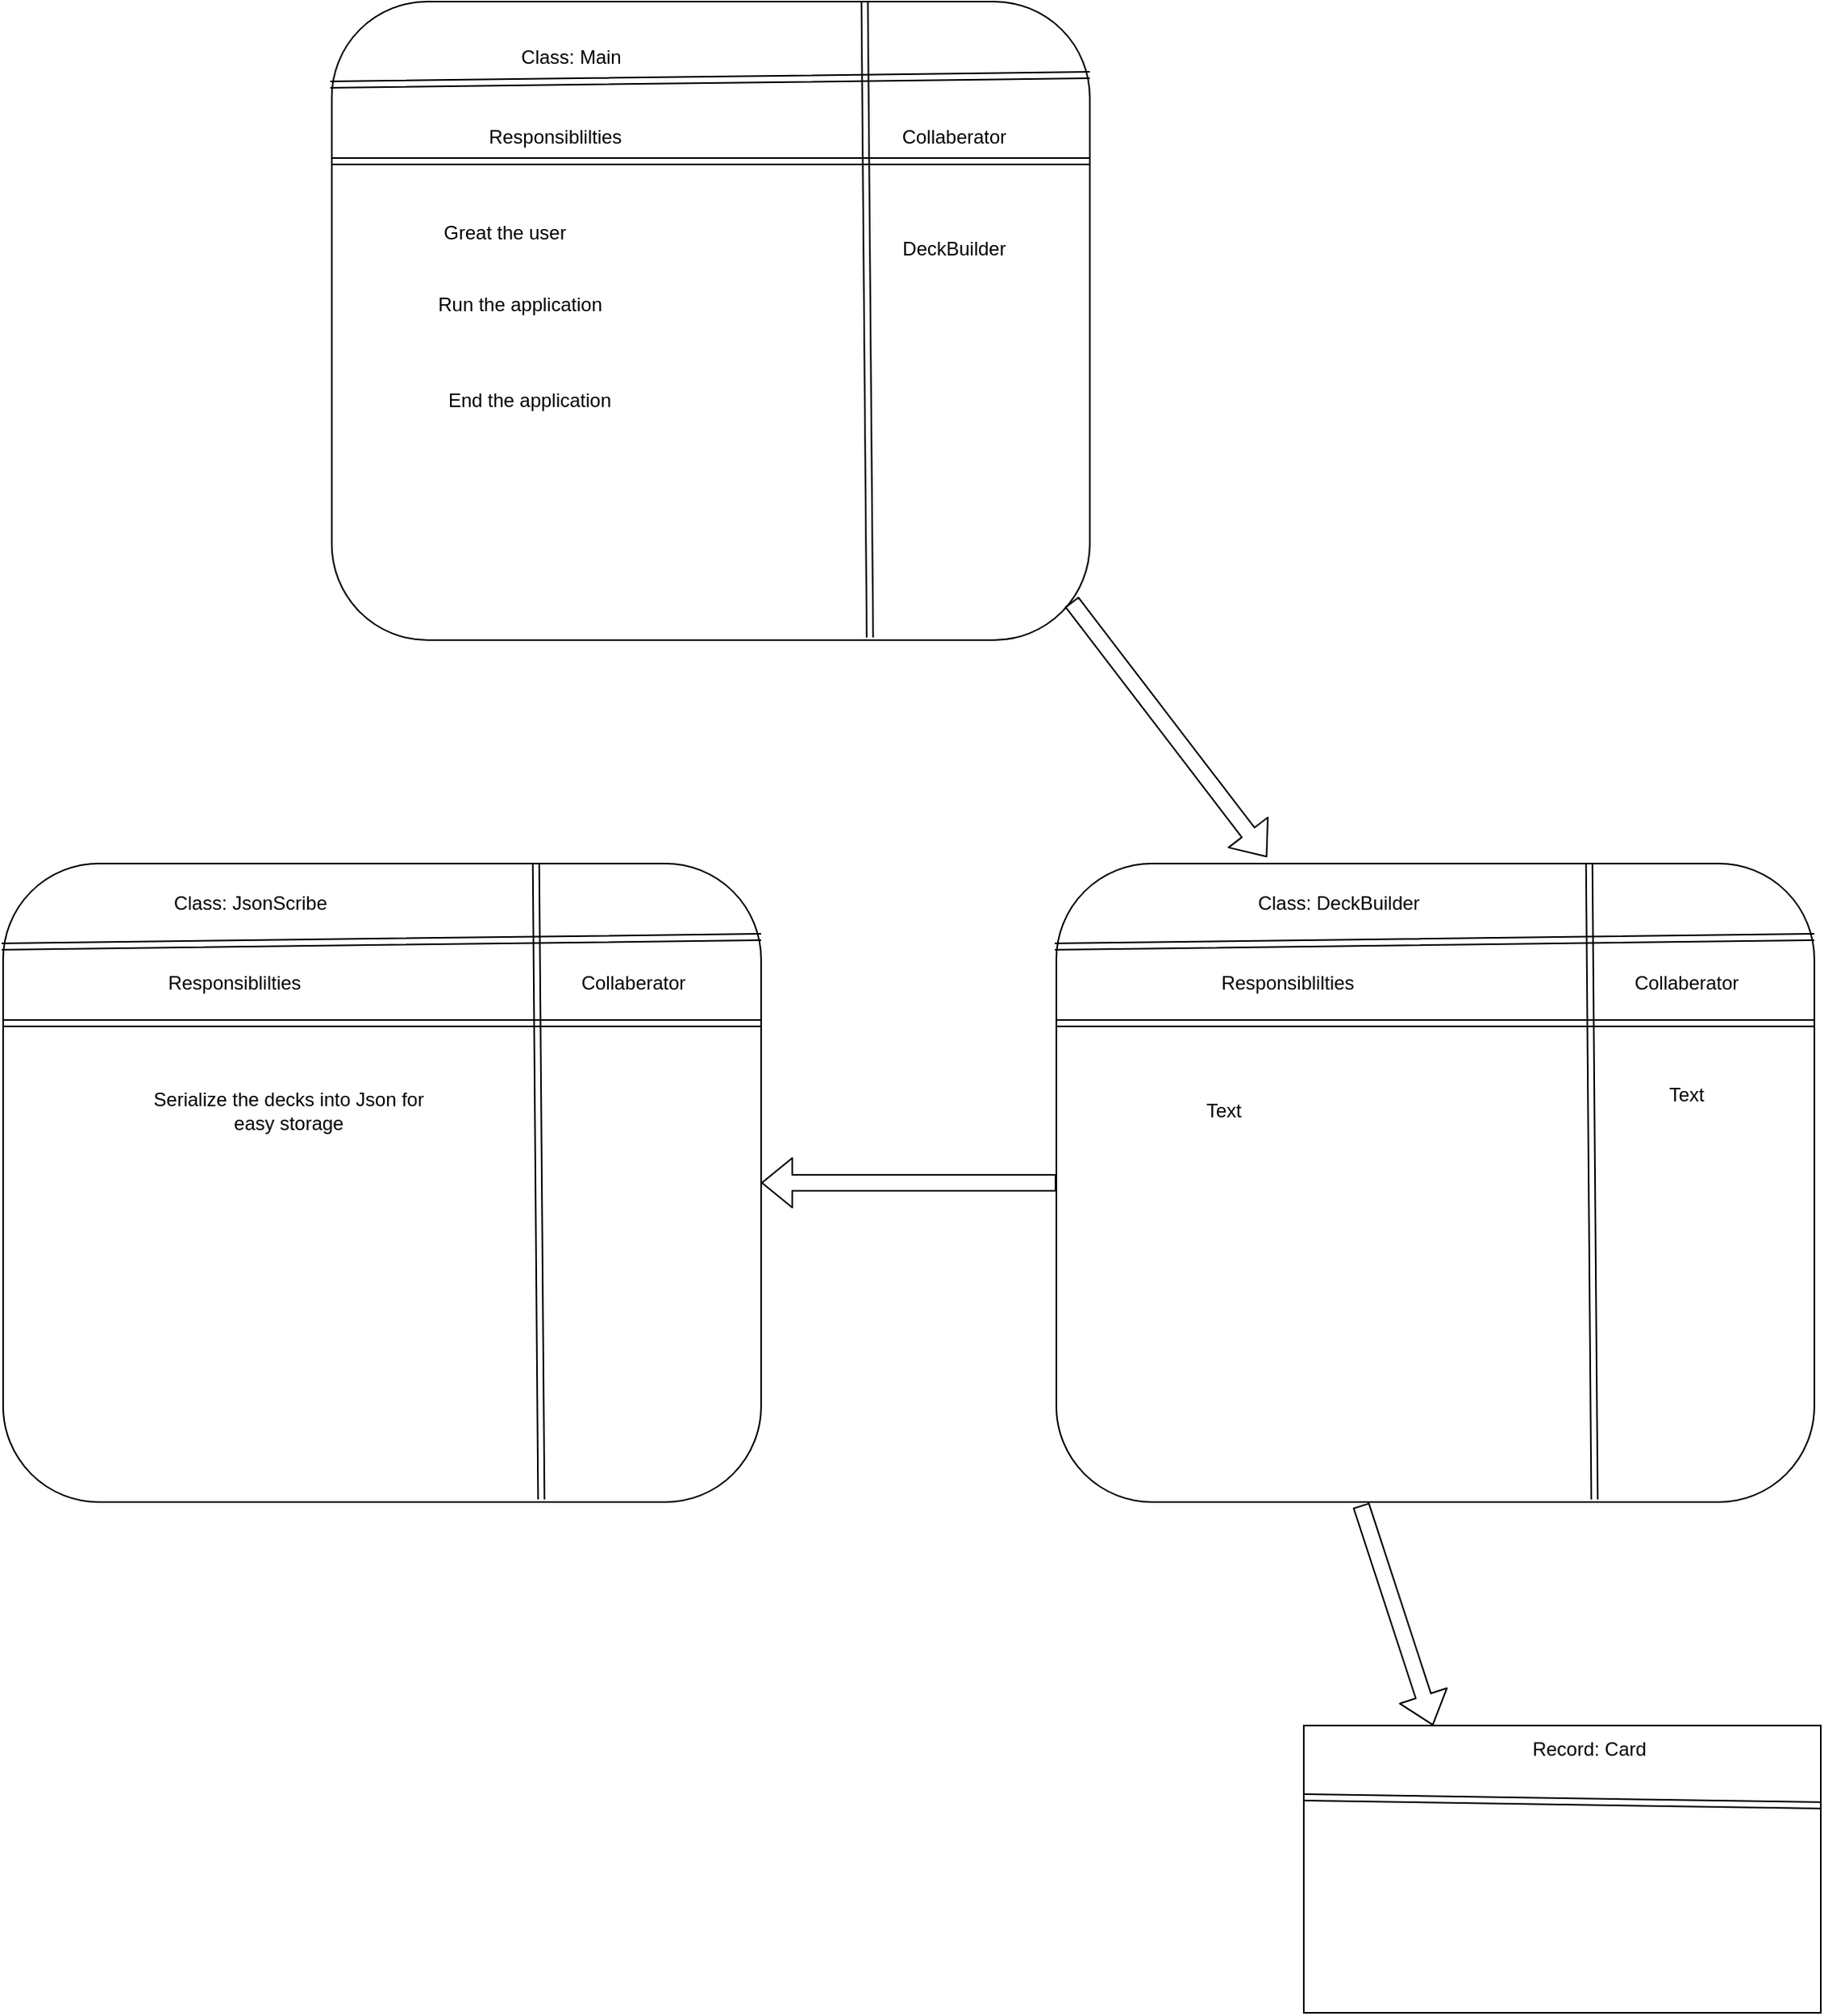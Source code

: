 <mxfile>
    <diagram id="VxAjxtcHLlGStrnzNrc-" name="Page-1">
        <mxGraphModel dx="2056" dy="2051" grid="1" gridSize="10" guides="1" tooltips="1" connect="1" arrows="1" fold="1" page="1" pageScale="1" pageWidth="850" pageHeight="1100" math="0" shadow="0">
            <root>
                <mxCell id="0"/>
                <mxCell id="1" parent="0"/>
                <mxCell id="8" value="" style="rounded=1;whiteSpace=wrap;html=1;" vertex="1" parent="1">
                    <mxGeometry x="26.9" y="-180" width="475" height="400" as="geometry"/>
                </mxCell>
                <mxCell id="10" value="" style="shape=link;html=1;exitX=0;exitY=0.25;exitDx=0;exitDy=0;entryX=1;entryY=0.25;entryDx=0;entryDy=0;" edge="1" parent="1" source="8" target="8">
                    <mxGeometry width="100" relative="1" as="geometry">
                        <mxPoint x="-23.1" y="-30" as="sourcePoint"/>
                        <mxPoint x="76.9" y="-30" as="targetPoint"/>
                    </mxGeometry>
                </mxCell>
                <mxCell id="11" value="" style="shape=link;html=1;entryX=0.71;entryY=0.996;entryDx=0;entryDy=0;entryPerimeter=0;exitX=0.703;exitY=0;exitDx=0;exitDy=0;exitPerimeter=0;" edge="1" parent="1" source="8" target="8">
                    <mxGeometry width="100" relative="1" as="geometry">
                        <mxPoint x="86.9" y="-70" as="sourcePoint"/>
                        <mxPoint x="136.9" y="30" as="targetPoint"/>
                    </mxGeometry>
                </mxCell>
                <mxCell id="12" value="Class: Main" style="text;html=1;strokeColor=none;fillColor=none;align=center;verticalAlign=middle;whiteSpace=wrap;rounded=0;" vertex="1" parent="1">
                    <mxGeometry x="126.9" y="-160" width="100" height="30" as="geometry"/>
                </mxCell>
                <mxCell id="13" value="DeckBuilder" style="text;html=1;strokeColor=none;fillColor=none;align=center;verticalAlign=middle;whiteSpace=wrap;rounded=0;" vertex="1" parent="1">
                    <mxGeometry x="386.9" y="-40" width="60" height="30" as="geometry"/>
                </mxCell>
                <mxCell id="14" value="Great the user" style="text;html=1;strokeColor=none;fillColor=none;align=center;verticalAlign=middle;whiteSpace=wrap;rounded=0;" vertex="1" parent="1">
                    <mxGeometry x="85.95" y="-50" width="99.05" height="30" as="geometry"/>
                </mxCell>
                <mxCell id="15" value="Collaberator" style="text;html=1;strokeColor=none;fillColor=none;align=center;verticalAlign=middle;whiteSpace=wrap;rounded=0;" vertex="1" parent="1">
                    <mxGeometry x="386.9" y="-110" width="60" height="30" as="geometry"/>
                </mxCell>
                <mxCell id="16" value="" style="shape=link;html=1;exitX=-0.002;exitY=0.13;exitDx=0;exitDy=0;exitPerimeter=0;entryX=1;entryY=0.115;entryDx=0;entryDy=0;entryPerimeter=0;" edge="1" parent="1" source="8" target="8">
                    <mxGeometry width="100" relative="1" as="geometry">
                        <mxPoint x="106.9" y="-150" as="sourcePoint"/>
                        <mxPoint x="206.9" y="-150" as="targetPoint"/>
                    </mxGeometry>
                </mxCell>
                <mxCell id="17" value="Responsiblilties" style="text;html=1;strokeColor=none;fillColor=none;align=center;verticalAlign=middle;whiteSpace=wrap;rounded=0;" vertex="1" parent="1">
                    <mxGeometry x="136.9" y="-110" width="60" height="30" as="geometry"/>
                </mxCell>
                <mxCell id="18" value="" style="rounded=1;whiteSpace=wrap;html=1;" vertex="1" parent="1">
                    <mxGeometry x="-179.05" y="360" width="475" height="400" as="geometry"/>
                </mxCell>
                <mxCell id="19" value="" style="shape=link;html=1;exitX=0;exitY=0.25;exitDx=0;exitDy=0;entryX=1;entryY=0.25;entryDx=0;entryDy=0;" edge="1" parent="1" source="18" target="18">
                    <mxGeometry width="100" relative="1" as="geometry">
                        <mxPoint x="-224.05" y="500" as="sourcePoint"/>
                        <mxPoint x="-124.05" y="500" as="targetPoint"/>
                    </mxGeometry>
                </mxCell>
                <mxCell id="20" value="" style="shape=link;html=1;entryX=0.71;entryY=0.996;entryDx=0;entryDy=0;entryPerimeter=0;exitX=0.703;exitY=0;exitDx=0;exitDy=0;exitPerimeter=0;" edge="1" parent="1" source="18" target="18">
                    <mxGeometry width="100" relative="1" as="geometry">
                        <mxPoint x="-114.05" y="460" as="sourcePoint"/>
                        <mxPoint x="-64.05" y="560" as="targetPoint"/>
                    </mxGeometry>
                </mxCell>
                <mxCell id="21" value="Class: JsonScribe" style="text;html=1;strokeColor=none;fillColor=none;align=center;verticalAlign=middle;whiteSpace=wrap;rounded=0;" vertex="1" parent="1">
                    <mxGeometry x="-74.05" y="370" width="100" height="30" as="geometry"/>
                </mxCell>
                <mxCell id="23" value="Serialize the decks into Json for easy storage" style="text;html=1;strokeColor=none;fillColor=none;align=center;verticalAlign=middle;whiteSpace=wrap;rounded=0;" vertex="1" parent="1">
                    <mxGeometry x="-100" y="500" width="200" height="30" as="geometry"/>
                </mxCell>
                <mxCell id="24" value="Collaberator" style="text;html=1;strokeColor=none;fillColor=none;align=center;verticalAlign=middle;whiteSpace=wrap;rounded=0;" vertex="1" parent="1">
                    <mxGeometry x="185.95" y="420" width="60" height="30" as="geometry"/>
                </mxCell>
                <mxCell id="25" value="" style="shape=link;html=1;exitX=-0.002;exitY=0.13;exitDx=0;exitDy=0;exitPerimeter=0;entryX=1;entryY=0.115;entryDx=0;entryDy=0;entryPerimeter=0;" edge="1" parent="1" source="18" target="18">
                    <mxGeometry width="100" relative="1" as="geometry">
                        <mxPoint x="-94.05" y="380" as="sourcePoint"/>
                        <mxPoint x="5.95" y="380" as="targetPoint"/>
                    </mxGeometry>
                </mxCell>
                <mxCell id="26" value="Responsiblilties" style="text;html=1;strokeColor=none;fillColor=none;align=center;verticalAlign=middle;whiteSpace=wrap;rounded=0;" vertex="1" parent="1">
                    <mxGeometry x="-64.05" y="420" width="60" height="30" as="geometry"/>
                </mxCell>
                <mxCell id="27" value="" style="rounded=1;whiteSpace=wrap;html=1;" vertex="1" parent="1">
                    <mxGeometry x="480.95" y="360" width="475" height="400" as="geometry"/>
                </mxCell>
                <mxCell id="28" value="" style="shape=link;html=1;exitX=0;exitY=0.25;exitDx=0;exitDy=0;entryX=1;entryY=0.25;entryDx=0;entryDy=0;" edge="1" parent="1" source="27" target="27">
                    <mxGeometry width="100" relative="1" as="geometry">
                        <mxPoint x="435.95" y="500" as="sourcePoint"/>
                        <mxPoint x="535.95" y="500" as="targetPoint"/>
                    </mxGeometry>
                </mxCell>
                <mxCell id="29" value="" style="shape=link;html=1;entryX=0.71;entryY=0.996;entryDx=0;entryDy=0;entryPerimeter=0;exitX=0.703;exitY=0;exitDx=0;exitDy=0;exitPerimeter=0;" edge="1" parent="1" source="27" target="27">
                    <mxGeometry width="100" relative="1" as="geometry">
                        <mxPoint x="545.95" y="460" as="sourcePoint"/>
                        <mxPoint x="595.95" y="560" as="targetPoint"/>
                    </mxGeometry>
                </mxCell>
                <mxCell id="30" value="Class: DeckBuilder" style="text;html=1;strokeColor=none;fillColor=none;align=center;verticalAlign=middle;whiteSpace=wrap;rounded=0;" vertex="1" parent="1">
                    <mxGeometry x="585.95" y="370" width="144.05" height="30" as="geometry"/>
                </mxCell>
                <mxCell id="31" value="Text" style="text;html=1;strokeColor=none;fillColor=none;align=center;verticalAlign=middle;whiteSpace=wrap;rounded=0;" vertex="1" parent="1">
                    <mxGeometry x="845.95" y="490" width="60" height="30" as="geometry"/>
                </mxCell>
                <mxCell id="32" value="Text" style="text;html=1;strokeColor=none;fillColor=none;align=center;verticalAlign=middle;whiteSpace=wrap;rounded=0;" vertex="1" parent="1">
                    <mxGeometry x="555.95" y="500" width="60" height="30" as="geometry"/>
                </mxCell>
                <mxCell id="33" value="Collaberator" style="text;html=1;strokeColor=none;fillColor=none;align=center;verticalAlign=middle;whiteSpace=wrap;rounded=0;" vertex="1" parent="1">
                    <mxGeometry x="845.95" y="420" width="60" height="30" as="geometry"/>
                </mxCell>
                <mxCell id="34" value="" style="shape=link;html=1;exitX=-0.002;exitY=0.13;exitDx=0;exitDy=0;exitPerimeter=0;entryX=1;entryY=0.115;entryDx=0;entryDy=0;entryPerimeter=0;" edge="1" parent="1" source="27" target="27">
                    <mxGeometry width="100" relative="1" as="geometry">
                        <mxPoint x="565.95" y="380" as="sourcePoint"/>
                        <mxPoint x="665.95" y="380" as="targetPoint"/>
                    </mxGeometry>
                </mxCell>
                <mxCell id="35" value="Responsiblilties" style="text;html=1;strokeColor=none;fillColor=none;align=center;verticalAlign=middle;whiteSpace=wrap;rounded=0;" vertex="1" parent="1">
                    <mxGeometry x="595.95" y="420" width="60" height="30" as="geometry"/>
                </mxCell>
                <mxCell id="46" value="Run the application" style="text;html=1;strokeColor=none;fillColor=none;align=center;verticalAlign=middle;whiteSpace=wrap;rounded=0;" vertex="1" parent="1">
                    <mxGeometry x="80" y="-10" width="130" height="40" as="geometry"/>
                </mxCell>
                <mxCell id="49" value="" style="rounded=0;whiteSpace=wrap;html=1;" vertex="1" parent="1">
                    <mxGeometry x="636" y="900" width="324" height="180" as="geometry"/>
                </mxCell>
                <mxCell id="50" value="" style="shape=link;html=1;exitX=0;exitY=0.25;exitDx=0;exitDy=0;" edge="1" parent="1" source="49">
                    <mxGeometry width="100" relative="1" as="geometry">
                        <mxPoint x="700" y="970" as="sourcePoint"/>
                        <mxPoint x="960" y="950" as="targetPoint"/>
                    </mxGeometry>
                </mxCell>
                <mxCell id="51" value="Record: Card" style="text;html=1;strokeColor=none;fillColor=none;align=center;verticalAlign=middle;whiteSpace=wrap;rounded=0;" vertex="1" parent="1">
                    <mxGeometry x="750" y="900" width="130" height="30" as="geometry"/>
                </mxCell>
                <mxCell id="53" value="" style="shape=flexArrow;endArrow=classic;html=1;entryX=0.278;entryY=-0.01;entryDx=0;entryDy=0;entryPerimeter=0;exitX=0.976;exitY=0.94;exitDx=0;exitDy=0;exitPerimeter=0;" edge="1" parent="1" source="8" target="27">
                    <mxGeometry width="50" height="50" relative="1" as="geometry">
                        <mxPoint x="477.587" y="220" as="sourcePoint"/>
                        <mxPoint x="630" y="160" as="targetPoint"/>
                    </mxGeometry>
                </mxCell>
                <mxCell id="55" value="" style="shape=flexArrow;endArrow=classic;html=1;exitX=0.402;exitY=1.005;exitDx=0;exitDy=0;exitPerimeter=0;entryX=0.25;entryY=0;entryDx=0;entryDy=0;" edge="1" parent="1" source="27" target="49">
                    <mxGeometry width="50" height="50" relative="1" as="geometry">
                        <mxPoint x="680" y="850" as="sourcePoint"/>
                        <mxPoint x="730" y="800" as="targetPoint"/>
                    </mxGeometry>
                </mxCell>
                <mxCell id="57" value="" style="shape=flexArrow;endArrow=classic;html=1;" edge="1" parent="1" source="27" target="18">
                    <mxGeometry width="50" height="50" relative="1" as="geometry">
                        <mxPoint x="380" y="570" as="sourcePoint"/>
                        <mxPoint x="430" y="520" as="targetPoint"/>
                    </mxGeometry>
                </mxCell>
                <mxCell id="58" value="End the application" style="text;html=1;strokeColor=none;fillColor=none;align=center;verticalAlign=middle;whiteSpace=wrap;rounded=0;" vertex="1" parent="1">
                    <mxGeometry x="85.95" y="50" width="130" height="40" as="geometry"/>
                </mxCell>
            </root>
        </mxGraphModel>
    </diagram>
</mxfile>